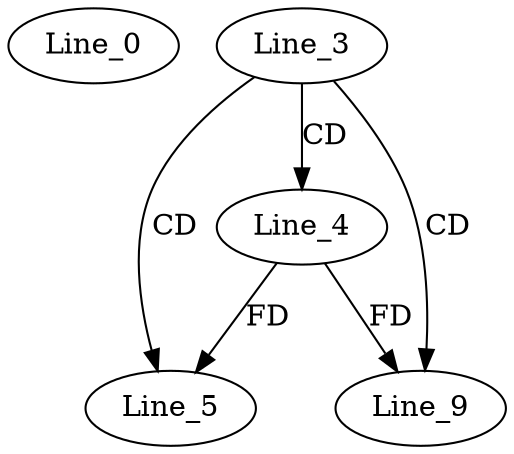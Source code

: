 digraph G {
  Line_0;
  Line_3;
  Line_4;
  Line_5;
  Line_9;
  Line_3 -> Line_4 [ label="CD" ];
  Line_3 -> Line_5 [ label="CD" ];
  Line_4 -> Line_5 [ label="FD" ];
  Line_3 -> Line_9 [ label="CD" ];
  Line_4 -> Line_9 [ label="FD" ];
}
